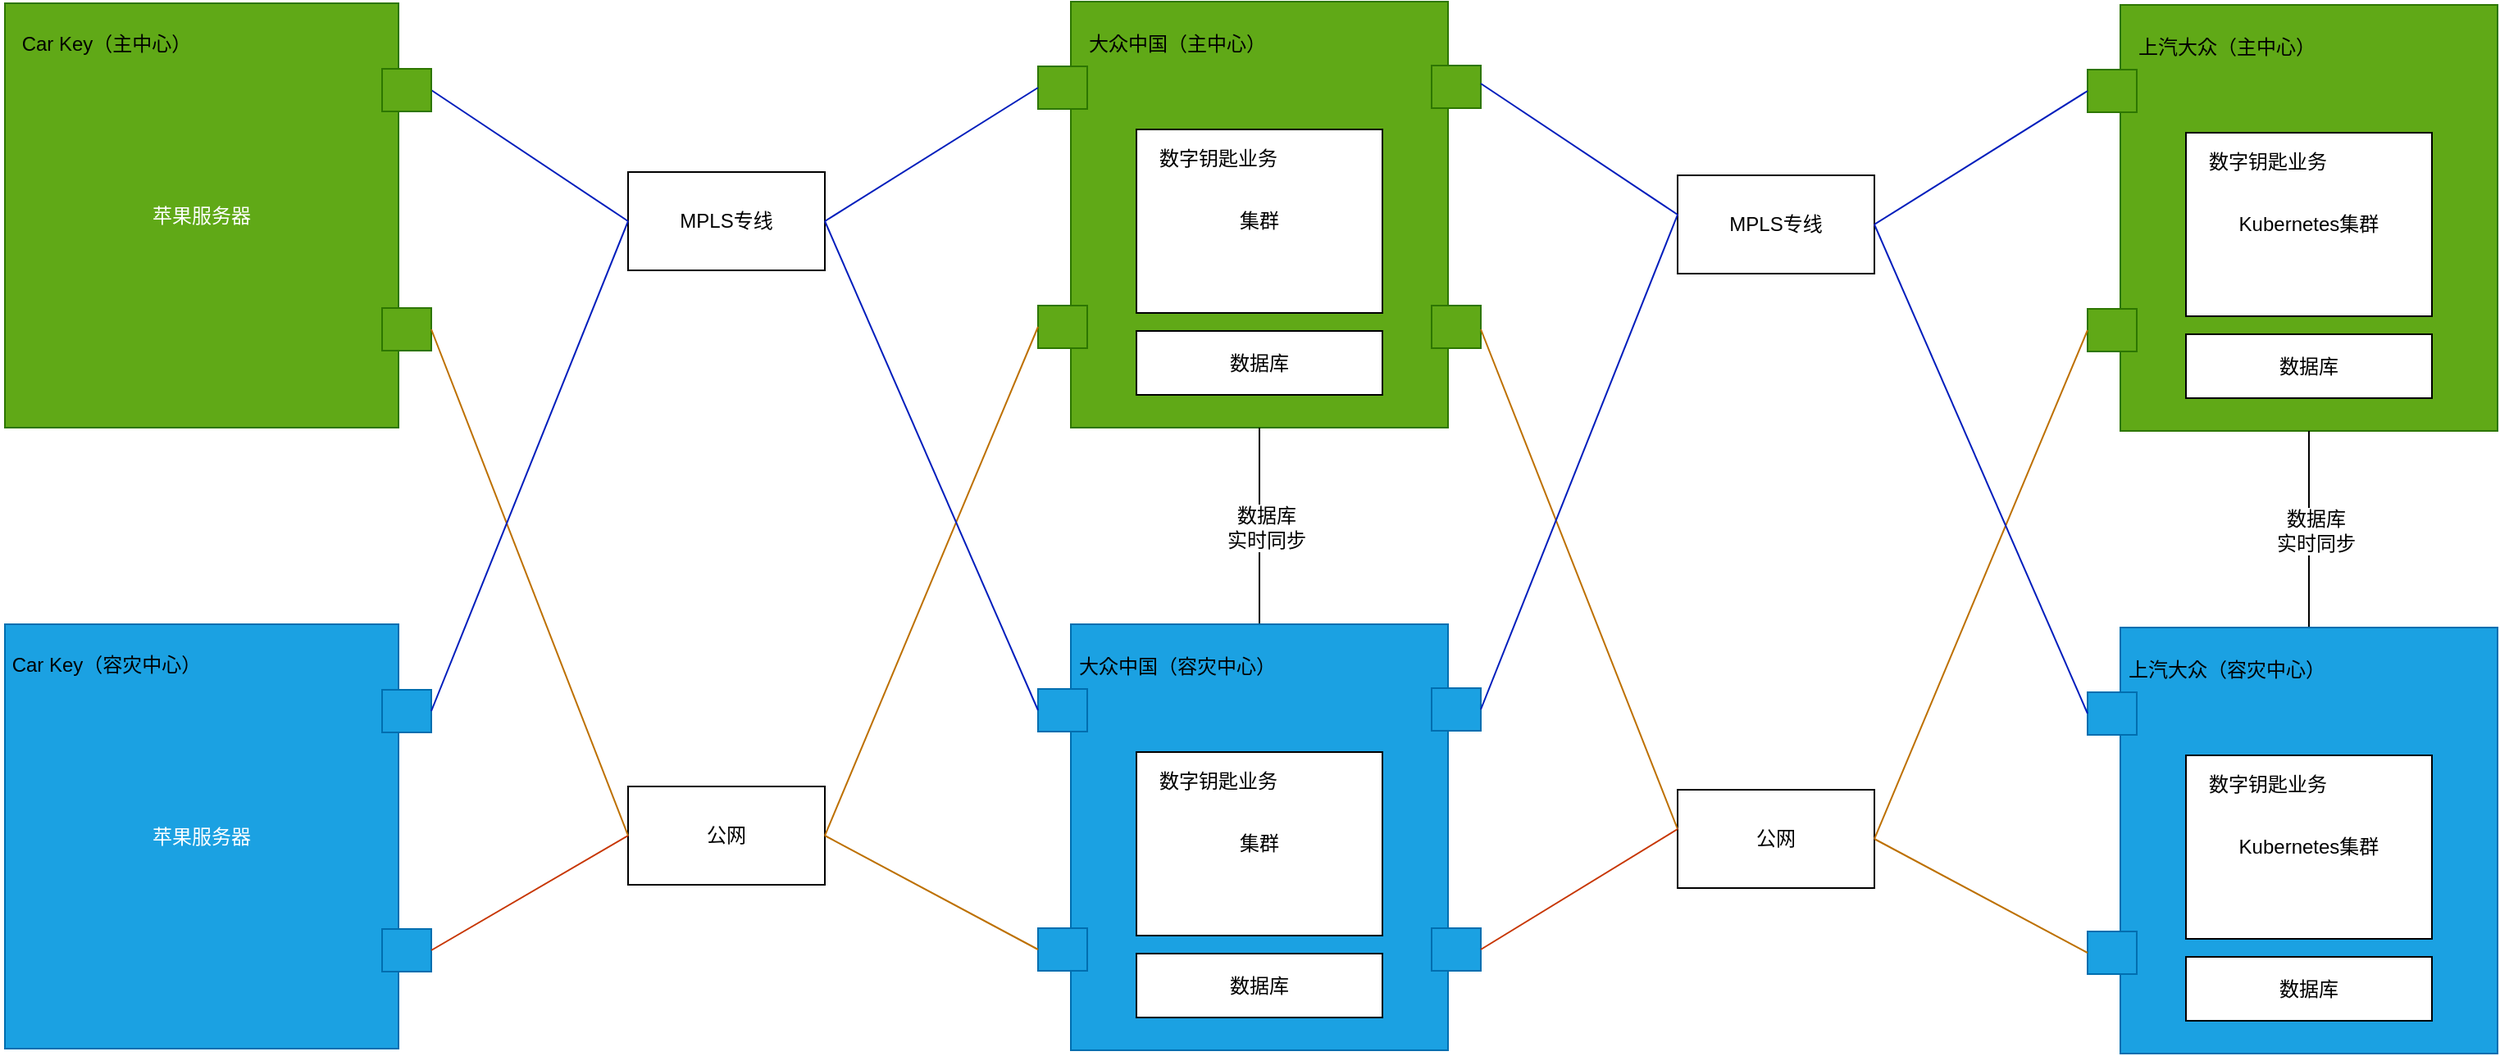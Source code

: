 <mxfile version="24.8.3">
  <diagram name="Page-1" id="822b0af5-4adb-64df-f703-e8dfc1f81529">
    <mxGraphModel dx="4274" dy="1243" grid="1" gridSize="10" guides="1" tooltips="1" connect="1" arrows="1" fold="1" page="1" pageScale="1" pageWidth="1100" pageHeight="850" background="none" math="0" shadow="0">
      <root>
        <mxCell id="0" />
        <mxCell id="1" parent="0" />
        <mxCell id="TWHXrP_bFIJigVFYhRaY-12" value="" style="rounded=0;whiteSpace=wrap;html=1;fillColor=#60a917;fontColor=#ffffff;strokeColor=#2D7600;" vertex="1" parent="1">
          <mxGeometry x="-1337" y="104" width="230" height="260" as="geometry" />
        </mxCell>
        <mxCell id="TWHXrP_bFIJigVFYhRaY-6" value="&lt;span style=&quot;font-size: 12px;&quot;&gt;大众中国（主中心）&lt;/span&gt;" style="text;html=1;align=center;verticalAlign=middle;whiteSpace=wrap;rounded=0;fontSize=16;" vertex="1" parent="1">
          <mxGeometry x="-1337" y="104" width="130" height="48" as="geometry" />
        </mxCell>
        <mxCell id="TWHXrP_bFIJigVFYhRaY-8" value="集群" style="rounded=0;whiteSpace=wrap;html=1;" vertex="1" parent="1">
          <mxGeometry x="-1297" y="182" width="150" height="112" as="geometry" />
        </mxCell>
        <mxCell id="TWHXrP_bFIJigVFYhRaY-9" value="" style="rounded=0;whiteSpace=wrap;html=1;fillColor=#60a917;fontColor=#ffffff;strokeColor=#2D7600;" vertex="1" parent="1">
          <mxGeometry x="-1117" y="143" width="30" height="26" as="geometry" />
        </mxCell>
        <mxCell id="TWHXrP_bFIJigVFYhRaY-13" value="&lt;span style=&quot;font-size: 12px;&quot;&gt;数字钥匙业务&lt;/span&gt;" style="text;html=1;align=center;verticalAlign=middle;whiteSpace=wrap;rounded=0;fontSize=16;" vertex="1" parent="1">
          <mxGeometry x="-1297" y="182" width="100" height="32" as="geometry" />
        </mxCell>
        <mxCell id="TWHXrP_bFIJigVFYhRaY-15" value="数据库" style="rounded=0;whiteSpace=wrap;html=1;" vertex="1" parent="1">
          <mxGeometry x="-1297" y="305" width="150" height="39" as="geometry" />
        </mxCell>
        <mxCell id="TWHXrP_bFIJigVFYhRaY-25" value="苹果服务器" style="rounded=0;whiteSpace=wrap;html=1;fillColor=#60a917;fontColor=#ffffff;strokeColor=#2D7600;" vertex="1" parent="1">
          <mxGeometry x="-1987" y="105" width="240" height="259" as="geometry" />
        </mxCell>
        <mxCell id="TWHXrP_bFIJigVFYhRaY-26" value="&lt;span style=&quot;font-size: 12px;&quot;&gt;Car Key（主中心）&lt;/span&gt;" style="text;html=1;align=center;verticalAlign=middle;whiteSpace=wrap;rounded=0;fontSize=16;" vertex="1" parent="1">
          <mxGeometry x="-1990" y="104" width="130" height="48" as="geometry" />
        </mxCell>
        <mxCell id="TWHXrP_bFIJigVFYhRaY-29" value="" style="rounded=0;whiteSpace=wrap;html=1;fillColor=#60a917;fontColor=#ffffff;strokeColor=#2D7600;" vertex="1" parent="1">
          <mxGeometry x="-1117" y="289.5" width="30" height="26" as="geometry" />
        </mxCell>
        <mxCell id="TWHXrP_bFIJigVFYhRaY-30" value="" style="rounded=0;whiteSpace=wrap;html=1;fillColor=#60a917;fontColor=#ffffff;strokeColor=#2D7600;" vertex="1" parent="1">
          <mxGeometry x="-1357" y="143.5" width="30" height="26" as="geometry" />
        </mxCell>
        <mxCell id="TWHXrP_bFIJigVFYhRaY-31" value="" style="rounded=0;whiteSpace=wrap;html=1;fillColor=#60a917;fontColor=#ffffff;strokeColor=#2D7600;" vertex="1" parent="1">
          <mxGeometry x="-1357" y="289.5" width="30" height="26" as="geometry" />
        </mxCell>
        <mxCell id="TWHXrP_bFIJigVFYhRaY-32" value="MPLS专线" style="rounded=0;whiteSpace=wrap;html=1;" vertex="1" parent="1">
          <mxGeometry x="-1607" y="208" width="120" height="60" as="geometry" />
        </mxCell>
        <mxCell id="TWHXrP_bFIJigVFYhRaY-33" value="公网" style="rounded=0;whiteSpace=wrap;html=1;" vertex="1" parent="1">
          <mxGeometry x="-1607" y="583" width="120" height="60" as="geometry" />
        </mxCell>
        <mxCell id="TWHXrP_bFIJigVFYhRaY-34" value="" style="endArrow=none;startArrow=none;html=1;rounded=0;fontSize=12;startSize=8;endSize=8;curved=1;entryX=1;entryY=0.5;entryDx=0;entryDy=0;fillColor=#0050ef;strokeColor=#001DBC;startFill=0;endFill=0;exitX=0;exitY=0.5;exitDx=0;exitDy=0;" edge="1" parent="1" source="TWHXrP_bFIJigVFYhRaY-32" target="TWHXrP_bFIJigVFYhRaY-36">
          <mxGeometry width="50" height="50" relative="1" as="geometry">
            <mxPoint x="-1607" y="244" as="sourcePoint" />
            <mxPoint x="-2077" y="304" as="targetPoint" />
          </mxGeometry>
        </mxCell>
        <mxCell id="TWHXrP_bFIJigVFYhRaY-35" value="" style="endArrow=none;startArrow=none;html=1;rounded=0;fontSize=12;startSize=8;endSize=8;curved=1;exitX=0;exitY=0.5;exitDx=0;exitDy=0;entryX=1;entryY=0.5;entryDx=0;entryDy=0;fillColor=#0050ef;strokeColor=#001DBC;startFill=0;endFill=0;" edge="1" parent="1" source="TWHXrP_bFIJigVFYhRaY-30" target="TWHXrP_bFIJigVFYhRaY-32">
          <mxGeometry width="50" height="50" relative="1" as="geometry">
            <mxPoint x="-1547" y="172" as="sourcePoint" />
            <mxPoint x="-1437" y="164" as="targetPoint" />
          </mxGeometry>
        </mxCell>
        <mxCell id="TWHXrP_bFIJigVFYhRaY-36" value="" style="rounded=0;whiteSpace=wrap;html=1;fillColor=#60a917;fontColor=#ffffff;strokeColor=#2D7600;" vertex="1" parent="1">
          <mxGeometry x="-1757" y="145" width="30" height="26" as="geometry" />
        </mxCell>
        <mxCell id="TWHXrP_bFIJigVFYhRaY-37" value="" style="rounded=0;whiteSpace=wrap;html=1;fillColor=#60a917;fontColor=#ffffff;strokeColor=#2D7600;" vertex="1" parent="1">
          <mxGeometry x="-1757" y="291" width="30" height="26" as="geometry" />
        </mxCell>
        <mxCell id="TWHXrP_bFIJigVFYhRaY-38" value="" style="endArrow=none;startArrow=none;html=1;rounded=0;fontSize=12;startSize=8;endSize=8;curved=1;entryX=1;entryY=0.5;entryDx=0;entryDy=0;exitX=0;exitY=0.5;exitDx=0;exitDy=0;fillColor=#f0a30a;strokeColor=#BD7000;startFill=0;endFill=0;" edge="1" parent="1" source="TWHXrP_bFIJigVFYhRaY-33" target="TWHXrP_bFIJigVFYhRaY-37">
          <mxGeometry width="50" height="50" relative="1" as="geometry">
            <mxPoint x="-1597" y="289.5" as="sourcePoint" />
            <mxPoint x="-1717" y="290.5" as="targetPoint" />
          </mxGeometry>
        </mxCell>
        <mxCell id="TWHXrP_bFIJigVFYhRaY-39" value="" style="endArrow=none;startArrow=none;html=1;rounded=0;fontSize=12;startSize=8;endSize=8;curved=1;entryX=1;entryY=0.5;entryDx=0;entryDy=0;exitX=0;exitY=0.5;exitDx=0;exitDy=0;endFill=0;startFill=0;fillColor=#f0a30a;strokeColor=#BD7000;" edge="1" parent="1" source="TWHXrP_bFIJigVFYhRaY-31" target="TWHXrP_bFIJigVFYhRaY-33">
          <mxGeometry width="50" height="50" relative="1" as="geometry">
            <mxPoint x="-1367" y="302" as="sourcePoint" />
            <mxPoint x="-1487" y="303" as="targetPoint" />
          </mxGeometry>
        </mxCell>
        <mxCell id="TWHXrP_bFIJigVFYhRaY-42" value="" style="endArrow=none;startArrow=none;html=1;rounded=0;fontSize=12;startSize=8;endSize=8;curved=1;entryX=0.5;entryY=0;entryDx=0;entryDy=0;exitX=0.5;exitY=1;exitDx=0;exitDy=0;startFill=0;endFill=0;" edge="1" parent="1" source="TWHXrP_bFIJigVFYhRaY-12" target="TWHXrP_bFIJigVFYhRaY-44">
          <mxGeometry width="50" height="50" relative="1" as="geometry">
            <mxPoint x="-1127" y="364" as="sourcePoint" />
            <mxPoint x="-1147" y="472" as="targetPoint" />
          </mxGeometry>
        </mxCell>
        <mxCell id="TWHXrP_bFIJigVFYhRaY-43" value="数据库&lt;br&gt;实时同步" style="edgeLabel;html=1;align=center;verticalAlign=middle;resizable=0;points=[];fontSize=12;" vertex="1" connectable="0" parent="TWHXrP_bFIJigVFYhRaY-42">
          <mxGeometry x="0.008" y="4" relative="1" as="geometry">
            <mxPoint as="offset" />
          </mxGeometry>
        </mxCell>
        <mxCell id="TWHXrP_bFIJigVFYhRaY-44" value="" style="rounded=0;whiteSpace=wrap;html=1;fillColor=#1ba1e2;fontColor=#ffffff;strokeColor=#006EAF;" vertex="1" parent="1">
          <mxGeometry x="-1337" y="484" width="230" height="260" as="geometry" />
        </mxCell>
        <mxCell id="TWHXrP_bFIJigVFYhRaY-45" value="&lt;span style=&quot;font-size: 12px;&quot;&gt;大众中国（容灾中心）&lt;/span&gt;" style="text;html=1;align=center;verticalAlign=middle;whiteSpace=wrap;rounded=0;fontSize=16;" vertex="1" parent="1">
          <mxGeometry x="-1337" y="484" width="130" height="48" as="geometry" />
        </mxCell>
        <mxCell id="TWHXrP_bFIJigVFYhRaY-46" value="集群" style="rounded=0;whiteSpace=wrap;html=1;" vertex="1" parent="1">
          <mxGeometry x="-1297" y="562" width="150" height="112" as="geometry" />
        </mxCell>
        <mxCell id="TWHXrP_bFIJigVFYhRaY-47" value="" style="rounded=0;whiteSpace=wrap;html=1;fillColor=#1ba1e2;fontColor=#ffffff;strokeColor=#006EAF;" vertex="1" parent="1">
          <mxGeometry x="-1117" y="523" width="30" height="26" as="geometry" />
        </mxCell>
        <mxCell id="TWHXrP_bFIJigVFYhRaY-48" value="&lt;span style=&quot;font-size: 12px;&quot;&gt;数字钥匙业务&lt;/span&gt;" style="text;html=1;align=center;verticalAlign=middle;whiteSpace=wrap;rounded=0;fontSize=16;" vertex="1" parent="1">
          <mxGeometry x="-1297" y="562" width="100" height="32" as="geometry" />
        </mxCell>
        <mxCell id="TWHXrP_bFIJigVFYhRaY-49" value="数据库" style="rounded=0;whiteSpace=wrap;html=1;" vertex="1" parent="1">
          <mxGeometry x="-1297" y="685" width="150" height="39" as="geometry" />
        </mxCell>
        <mxCell id="TWHXrP_bFIJigVFYhRaY-50" value="" style="rounded=0;whiteSpace=wrap;html=1;fillColor=#1ba1e2;fontColor=#ffffff;strokeColor=#006EAF;" vertex="1" parent="1">
          <mxGeometry x="-1117" y="669.5" width="30" height="26" as="geometry" />
        </mxCell>
        <mxCell id="TWHXrP_bFIJigVFYhRaY-51" value="" style="rounded=0;whiteSpace=wrap;html=1;fillColor=#1ba1e2;fontColor=#ffffff;strokeColor=#006EAF;" vertex="1" parent="1">
          <mxGeometry x="-1357" y="523.5" width="30" height="26" as="geometry" />
        </mxCell>
        <mxCell id="TWHXrP_bFIJigVFYhRaY-52" value="" style="rounded=0;whiteSpace=wrap;html=1;fillColor=#1ba1e2;fontColor=#ffffff;strokeColor=#006EAF;" vertex="1" parent="1">
          <mxGeometry x="-1357" y="669.5" width="30" height="26" as="geometry" />
        </mxCell>
        <mxCell id="TWHXrP_bFIJigVFYhRaY-55" value="苹果服务器" style="rounded=0;whiteSpace=wrap;html=1;fillColor=#1ba1e2;fontColor=#ffffff;strokeColor=#006EAF;" vertex="1" parent="1">
          <mxGeometry x="-1987" y="484" width="240" height="259" as="geometry" />
        </mxCell>
        <mxCell id="TWHXrP_bFIJigVFYhRaY-56" value="&lt;span style=&quot;font-size: 12px;&quot;&gt;Car Key（容灾中心）&lt;/span&gt;" style="text;html=1;align=center;verticalAlign=middle;whiteSpace=wrap;rounded=0;fontSize=16;" vertex="1" parent="1">
          <mxGeometry x="-1990" y="483" width="130" height="48" as="geometry" />
        </mxCell>
        <mxCell id="TWHXrP_bFIJigVFYhRaY-57" value="" style="rounded=0;whiteSpace=wrap;html=1;fillColor=#1ba1e2;fontColor=#ffffff;strokeColor=#006EAF;" vertex="1" parent="1">
          <mxGeometry x="-1757" y="524" width="30" height="26" as="geometry" />
        </mxCell>
        <mxCell id="TWHXrP_bFIJigVFYhRaY-58" value="" style="rounded=0;whiteSpace=wrap;html=1;fillColor=#1ba1e2;fontColor=#ffffff;strokeColor=#006EAF;" vertex="1" parent="1">
          <mxGeometry x="-1757" y="670" width="30" height="26" as="geometry" />
        </mxCell>
        <mxCell id="TWHXrP_bFIJigVFYhRaY-59" value="" style="endArrow=none;startArrow=none;html=1;rounded=0;fontSize=12;startSize=8;endSize=8;curved=1;entryX=1;entryY=0.5;entryDx=0;entryDy=0;exitX=0;exitY=0.5;exitDx=0;exitDy=0;fillColor=#0050ef;strokeColor=#001DBC;startFill=0;endFill=0;" edge="1" parent="1" source="TWHXrP_bFIJigVFYhRaY-32" target="TWHXrP_bFIJigVFYhRaY-57">
          <mxGeometry width="50" height="50" relative="1" as="geometry">
            <mxPoint x="-1597" y="248" as="sourcePoint" />
            <mxPoint x="-1717" y="314" as="targetPoint" />
          </mxGeometry>
        </mxCell>
        <mxCell id="TWHXrP_bFIJigVFYhRaY-61" value="" style="endArrow=none;startArrow=none;html=1;rounded=0;fontSize=12;startSize=8;endSize=8;curved=1;entryX=1;entryY=0.5;entryDx=0;entryDy=0;exitX=0;exitY=0.5;exitDx=0;exitDy=0;fillColor=#fa6800;strokeColor=#C73500;startFill=0;endFill=0;" edge="1" parent="1" source="TWHXrP_bFIJigVFYhRaY-33" target="TWHXrP_bFIJigVFYhRaY-58">
          <mxGeometry width="50" height="50" relative="1" as="geometry">
            <mxPoint x="-1597" y="623" as="sourcePoint" />
            <mxPoint x="-1717" y="168" as="targetPoint" />
          </mxGeometry>
        </mxCell>
        <mxCell id="TWHXrP_bFIJigVFYhRaY-62" value="" style="endArrow=none;startArrow=none;html=1;rounded=0;fontSize=12;startSize=8;endSize=8;curved=1;exitX=0;exitY=0.5;exitDx=0;exitDy=0;entryX=1;entryY=0.5;entryDx=0;entryDy=0;fillColor=#0050ef;strokeColor=#001DBC;startFill=0;endFill=0;" edge="1" parent="1" source="TWHXrP_bFIJigVFYhRaY-51" target="TWHXrP_bFIJigVFYhRaY-32">
          <mxGeometry width="50" height="50" relative="1" as="geometry">
            <mxPoint x="-1347" y="167" as="sourcePoint" />
            <mxPoint x="-1477" y="248" as="targetPoint" />
          </mxGeometry>
        </mxCell>
        <mxCell id="TWHXrP_bFIJigVFYhRaY-63" value="" style="endArrow=none;startArrow=none;html=1;rounded=0;fontSize=12;startSize=8;endSize=8;curved=1;entryX=1;entryY=0.5;entryDx=0;entryDy=0;exitX=0;exitY=0.5;exitDx=0;exitDy=0;endFill=0;startFill=0;fillColor=#f0a30a;strokeColor=#BD7000;" edge="1" parent="1" source="TWHXrP_bFIJigVFYhRaY-52" target="TWHXrP_bFIJigVFYhRaY-33">
          <mxGeometry width="50" height="50" relative="1" as="geometry">
            <mxPoint x="-1347" y="313" as="sourcePoint" />
            <mxPoint x="-1477" y="623" as="targetPoint" />
          </mxGeometry>
        </mxCell>
        <mxCell id="TWHXrP_bFIJigVFYhRaY-64" value="" style="rounded=0;whiteSpace=wrap;html=1;fillColor=#60a917;fontColor=#ffffff;strokeColor=#2D7600;" vertex="1" parent="1">
          <mxGeometry x="-697" y="106" width="230" height="260" as="geometry" />
        </mxCell>
        <mxCell id="TWHXrP_bFIJigVFYhRaY-65" value="&lt;span style=&quot;font-size: 12px;&quot;&gt;上汽大众（主中心）&lt;/span&gt;" style="text;html=1;align=center;verticalAlign=middle;whiteSpace=wrap;rounded=0;fontSize=16;" vertex="1" parent="1">
          <mxGeometry x="-697" y="106" width="130" height="48" as="geometry" />
        </mxCell>
        <mxCell id="TWHXrP_bFIJigVFYhRaY-66" value="Kubernetes集群" style="rounded=0;whiteSpace=wrap;html=1;" vertex="1" parent="1">
          <mxGeometry x="-657" y="184" width="150" height="112" as="geometry" />
        </mxCell>
        <mxCell id="TWHXrP_bFIJigVFYhRaY-68" value="&lt;span style=&quot;font-size: 12px;&quot;&gt;数字钥匙业务&lt;/span&gt;" style="text;html=1;align=center;verticalAlign=middle;whiteSpace=wrap;rounded=0;fontSize=16;" vertex="1" parent="1">
          <mxGeometry x="-657" y="184" width="100" height="32" as="geometry" />
        </mxCell>
        <mxCell id="TWHXrP_bFIJigVFYhRaY-69" value="数据库" style="rounded=0;whiteSpace=wrap;html=1;" vertex="1" parent="1">
          <mxGeometry x="-657" y="307" width="150" height="39" as="geometry" />
        </mxCell>
        <mxCell id="TWHXrP_bFIJigVFYhRaY-71" value="" style="rounded=0;whiteSpace=wrap;html=1;fillColor=#60a917;fontColor=#ffffff;strokeColor=#2D7600;" vertex="1" parent="1">
          <mxGeometry x="-717" y="145.5" width="30" height="26" as="geometry" />
        </mxCell>
        <mxCell id="TWHXrP_bFIJigVFYhRaY-72" value="" style="rounded=0;whiteSpace=wrap;html=1;fillColor=#60a917;fontColor=#ffffff;strokeColor=#2D7600;" vertex="1" parent="1">
          <mxGeometry x="-717" y="291.5" width="30" height="26" as="geometry" />
        </mxCell>
        <mxCell id="TWHXrP_bFIJigVFYhRaY-73" value="MPLS专线" style="rounded=0;whiteSpace=wrap;html=1;" vertex="1" parent="1">
          <mxGeometry x="-967" y="210" width="120" height="60" as="geometry" />
        </mxCell>
        <mxCell id="TWHXrP_bFIJigVFYhRaY-74" value="公网" style="rounded=0;whiteSpace=wrap;html=1;" vertex="1" parent="1">
          <mxGeometry x="-967" y="585" width="120" height="60" as="geometry" />
        </mxCell>
        <mxCell id="TWHXrP_bFIJigVFYhRaY-75" value="" style="endArrow=none;startArrow=none;html=1;rounded=0;fontSize=12;startSize=8;endSize=8;curved=1;exitX=0;exitY=0.5;exitDx=0;exitDy=0;entryX=1;entryY=0.5;entryDx=0;entryDy=0;fillColor=#0050ef;strokeColor=#001DBC;startFill=0;endFill=0;" edge="1" parent="1" source="TWHXrP_bFIJigVFYhRaY-71" target="TWHXrP_bFIJigVFYhRaY-73">
          <mxGeometry width="50" height="50" relative="1" as="geometry">
            <mxPoint x="-907" y="174" as="sourcePoint" />
            <mxPoint x="-797" y="166" as="targetPoint" />
          </mxGeometry>
        </mxCell>
        <mxCell id="TWHXrP_bFIJigVFYhRaY-76" value="" style="endArrow=none;startArrow=none;html=1;rounded=0;fontSize=12;startSize=8;endSize=8;curved=1;entryX=1;entryY=0.5;entryDx=0;entryDy=0;exitX=0;exitY=0.5;exitDx=0;exitDy=0;endFill=0;startFill=0;fillColor=#f0a30a;strokeColor=#BD7000;" edge="1" parent="1" source="TWHXrP_bFIJigVFYhRaY-72" target="TWHXrP_bFIJigVFYhRaY-74">
          <mxGeometry width="50" height="50" relative="1" as="geometry">
            <mxPoint x="-727" y="304" as="sourcePoint" />
            <mxPoint x="-847" y="305" as="targetPoint" />
          </mxGeometry>
        </mxCell>
        <mxCell id="TWHXrP_bFIJigVFYhRaY-77" value="" style="endArrow=none;startArrow=none;html=1;rounded=0;fontSize=12;startSize=8;endSize=8;curved=1;entryX=0.5;entryY=0;entryDx=0;entryDy=0;exitX=0.5;exitY=1;exitDx=0;exitDy=0;startFill=0;endFill=0;" edge="1" parent="1" source="TWHXrP_bFIJigVFYhRaY-64" target="TWHXrP_bFIJigVFYhRaY-79">
          <mxGeometry width="50" height="50" relative="1" as="geometry">
            <mxPoint x="-487" y="366" as="sourcePoint" />
            <mxPoint x="-507" y="474" as="targetPoint" />
          </mxGeometry>
        </mxCell>
        <mxCell id="TWHXrP_bFIJigVFYhRaY-78" value="数据库&lt;br&gt;实时同步" style="edgeLabel;html=1;align=center;verticalAlign=middle;resizable=0;points=[];fontSize=12;" vertex="1" connectable="0" parent="TWHXrP_bFIJigVFYhRaY-77">
          <mxGeometry x="0.008" y="4" relative="1" as="geometry">
            <mxPoint as="offset" />
          </mxGeometry>
        </mxCell>
        <mxCell id="TWHXrP_bFIJigVFYhRaY-79" value="" style="rounded=0;whiteSpace=wrap;html=1;fillColor=#1ba1e2;fontColor=#ffffff;strokeColor=#006EAF;" vertex="1" parent="1">
          <mxGeometry x="-697" y="486" width="230" height="260" as="geometry" />
        </mxCell>
        <mxCell id="TWHXrP_bFIJigVFYhRaY-80" value="&lt;span style=&quot;font-size: 12px;&quot;&gt;上汽大众（容灾中心）&lt;/span&gt;" style="text;html=1;align=center;verticalAlign=middle;whiteSpace=wrap;rounded=0;fontSize=16;" vertex="1" parent="1">
          <mxGeometry x="-697" y="486" width="130" height="48" as="geometry" />
        </mxCell>
        <mxCell id="TWHXrP_bFIJigVFYhRaY-81" value="Kubernetes集群" style="rounded=0;whiteSpace=wrap;html=1;" vertex="1" parent="1">
          <mxGeometry x="-657" y="564" width="150" height="112" as="geometry" />
        </mxCell>
        <mxCell id="TWHXrP_bFIJigVFYhRaY-83" value="&lt;span style=&quot;font-size: 12px;&quot;&gt;数字钥匙业务&lt;/span&gt;" style="text;html=1;align=center;verticalAlign=middle;whiteSpace=wrap;rounded=0;fontSize=16;" vertex="1" parent="1">
          <mxGeometry x="-657" y="564" width="100" height="32" as="geometry" />
        </mxCell>
        <mxCell id="TWHXrP_bFIJigVFYhRaY-84" value="数据库" style="rounded=0;whiteSpace=wrap;html=1;" vertex="1" parent="1">
          <mxGeometry x="-657" y="687" width="150" height="39" as="geometry" />
        </mxCell>
        <mxCell id="TWHXrP_bFIJigVFYhRaY-86" value="" style="rounded=0;whiteSpace=wrap;html=1;fillColor=#1ba1e2;fontColor=#ffffff;strokeColor=#006EAF;" vertex="1" parent="1">
          <mxGeometry x="-717" y="525.5" width="30" height="26" as="geometry" />
        </mxCell>
        <mxCell id="TWHXrP_bFIJigVFYhRaY-87" value="" style="rounded=0;whiteSpace=wrap;html=1;fillColor=#1ba1e2;fontColor=#ffffff;strokeColor=#006EAF;" vertex="1" parent="1">
          <mxGeometry x="-717" y="671.5" width="30" height="26" as="geometry" />
        </mxCell>
        <mxCell id="TWHXrP_bFIJigVFYhRaY-88" value="" style="endArrow=none;startArrow=none;html=1;rounded=0;fontSize=12;startSize=8;endSize=8;curved=1;exitX=0;exitY=0.5;exitDx=0;exitDy=0;entryX=1;entryY=0.5;entryDx=0;entryDy=0;fillColor=#0050ef;strokeColor=#001DBC;startFill=0;endFill=0;" edge="1" parent="1" source="TWHXrP_bFIJigVFYhRaY-86" target="TWHXrP_bFIJigVFYhRaY-73">
          <mxGeometry width="50" height="50" relative="1" as="geometry">
            <mxPoint x="-707" y="169" as="sourcePoint" />
            <mxPoint x="-837" y="250" as="targetPoint" />
          </mxGeometry>
        </mxCell>
        <mxCell id="TWHXrP_bFIJigVFYhRaY-89" value="" style="endArrow=none;startArrow=none;html=1;rounded=0;fontSize=12;startSize=8;endSize=8;curved=1;entryX=1;entryY=0.5;entryDx=0;entryDy=0;exitX=0;exitY=0.5;exitDx=0;exitDy=0;endFill=0;startFill=0;fillColor=#f0a30a;strokeColor=#BD7000;" edge="1" parent="1" source="TWHXrP_bFIJigVFYhRaY-87" target="TWHXrP_bFIJigVFYhRaY-74">
          <mxGeometry width="50" height="50" relative="1" as="geometry">
            <mxPoint x="-707" y="315" as="sourcePoint" />
            <mxPoint x="-837" y="625" as="targetPoint" />
          </mxGeometry>
        </mxCell>
        <mxCell id="TWHXrP_bFIJigVFYhRaY-90" value="" style="endArrow=none;startArrow=none;html=1;rounded=0;fontSize=12;startSize=8;endSize=8;curved=1;entryX=1;entryY=0.5;entryDx=0;entryDy=0;fillColor=#0050ef;strokeColor=#001DBC;startFill=0;endFill=0;exitX=0;exitY=0.5;exitDx=0;exitDy=0;" edge="1" parent="1">
          <mxGeometry width="50" height="50" relative="1" as="geometry">
            <mxPoint x="-967" y="234" as="sourcePoint" />
            <mxPoint x="-1087" y="154" as="targetPoint" />
          </mxGeometry>
        </mxCell>
        <mxCell id="TWHXrP_bFIJigVFYhRaY-91" value="" style="endArrow=none;startArrow=none;html=1;rounded=0;fontSize=12;startSize=8;endSize=8;curved=1;exitX=0;exitY=0.5;exitDx=0;exitDy=0;fillColor=#f0a30a;strokeColor=#BD7000;startFill=0;endFill=0;" edge="1" parent="1">
          <mxGeometry width="50" height="50" relative="1" as="geometry">
            <mxPoint x="-967" y="609" as="sourcePoint" />
            <mxPoint x="-1087" y="304" as="targetPoint" />
          </mxGeometry>
        </mxCell>
        <mxCell id="TWHXrP_bFIJigVFYhRaY-92" value="" style="endArrow=none;startArrow=none;html=1;rounded=0;fontSize=12;startSize=8;endSize=8;curved=1;exitX=0;exitY=0.5;exitDx=0;exitDy=0;fillColor=#0050ef;strokeColor=#001DBC;startFill=0;endFill=0;" edge="1" parent="1">
          <mxGeometry width="50" height="50" relative="1" as="geometry">
            <mxPoint x="-967" y="234" as="sourcePoint" />
            <mxPoint x="-1087" y="536" as="targetPoint" />
          </mxGeometry>
        </mxCell>
        <mxCell id="TWHXrP_bFIJigVFYhRaY-93" value="" style="endArrow=none;startArrow=none;html=1;rounded=0;fontSize=12;startSize=8;endSize=8;curved=1;entryX=1;entryY=0.5;entryDx=0;entryDy=0;exitX=0;exitY=0.5;exitDx=0;exitDy=0;fillColor=#fa6800;strokeColor=#C73500;startFill=0;endFill=0;" edge="1" parent="1" target="TWHXrP_bFIJigVFYhRaY-50">
          <mxGeometry width="50" height="50" relative="1" as="geometry">
            <mxPoint x="-967" y="609" as="sourcePoint" />
            <mxPoint x="-1087" y="679" as="targetPoint" />
          </mxGeometry>
        </mxCell>
      </root>
    </mxGraphModel>
  </diagram>
</mxfile>
